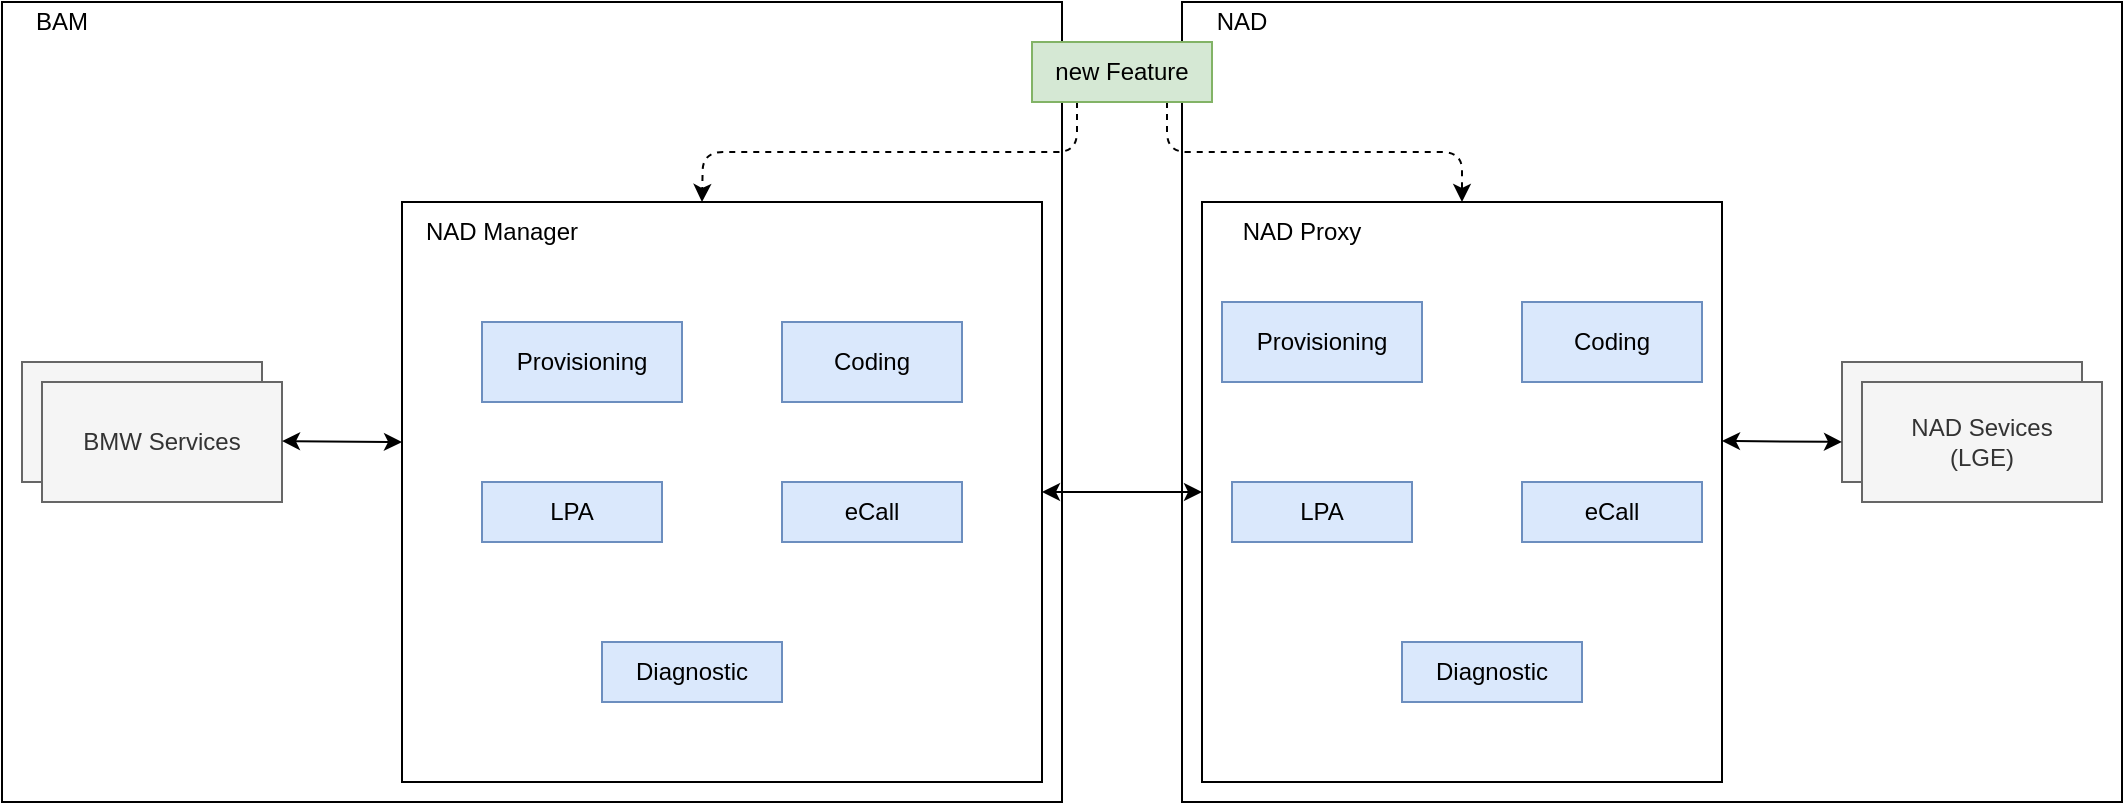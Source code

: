 <mxfile version="13.9.9" type="device"><diagram id="F0FE8Gz5omrYvpsJfZxK" name="Page-1"><mxGraphModel dx="1078" dy="806" grid="1" gridSize="10" guides="1" tooltips="1" connect="1" arrows="1" fold="1" page="1" pageScale="1" pageWidth="850" pageHeight="1100" math="0" shadow="0"><root><mxCell id="0"/><mxCell id="1" parent="0"/><mxCell id="u42ZgmE7xaKgPhwcIRWh-28" value="" style="rounded=0;whiteSpace=wrap;html=1;" vertex="1" parent="1"><mxGeometry x="70" y="820" width="530" height="400" as="geometry"/></mxCell><mxCell id="u42ZgmE7xaKgPhwcIRWh-29" value="BAM" style="text;html=1;strokeColor=none;fillColor=none;align=center;verticalAlign=middle;whiteSpace=wrap;rounded=0;" vertex="1" parent="1"><mxGeometry x="80" y="820" width="40" height="20" as="geometry"/></mxCell><mxCell id="u42ZgmE7xaKgPhwcIRWh-30" value="" style="rounded=0;whiteSpace=wrap;html=1;" vertex="1" parent="1"><mxGeometry x="660" y="820" width="470" height="400" as="geometry"/></mxCell><mxCell id="u42ZgmE7xaKgPhwcIRWh-31" value="NAD" style="text;html=1;strokeColor=none;fillColor=none;align=center;verticalAlign=middle;whiteSpace=wrap;rounded=0;" vertex="1" parent="1"><mxGeometry x="670" y="820" width="40" height="20" as="geometry"/></mxCell><mxCell id="u42ZgmE7xaKgPhwcIRWh-32" value="" style="rounded=0;whiteSpace=wrap;html=1;" vertex="1" parent="1"><mxGeometry x="270" y="920" width="320" height="290" as="geometry"/></mxCell><mxCell id="u42ZgmE7xaKgPhwcIRWh-33" value="" style="rounded=0;whiteSpace=wrap;html=1;" vertex="1" parent="1"><mxGeometry x="670" y="920" width="260" height="290" as="geometry"/></mxCell><mxCell id="u42ZgmE7xaKgPhwcIRWh-34" value="Provisioning" style="rounded=0;whiteSpace=wrap;html=1;fillColor=#dae8fc;strokeColor=#6c8ebf;" vertex="1" parent="1"><mxGeometry x="310" y="980" width="100" height="40" as="geometry"/></mxCell><mxCell id="u42ZgmE7xaKgPhwcIRWh-35" value="Coding" style="rounded=0;whiteSpace=wrap;html=1;fillColor=#dae8fc;strokeColor=#6c8ebf;" vertex="1" parent="1"><mxGeometry x="460" y="980" width="90" height="40" as="geometry"/></mxCell><mxCell id="u42ZgmE7xaKgPhwcIRWh-36" value="LPA" style="rounded=0;whiteSpace=wrap;html=1;fillColor=#dae8fc;strokeColor=#6c8ebf;" vertex="1" parent="1"><mxGeometry x="310" y="1060" width="90" height="30" as="geometry"/></mxCell><mxCell id="u42ZgmE7xaKgPhwcIRWh-37" value="eCall" style="rounded=0;whiteSpace=wrap;html=1;fillColor=#dae8fc;strokeColor=#6c8ebf;" vertex="1" parent="1"><mxGeometry x="460" y="1060" width="90" height="30" as="geometry"/></mxCell><mxCell id="u42ZgmE7xaKgPhwcIRWh-38" value="Diagnostic" style="rounded=0;whiteSpace=wrap;html=1;fillColor=#dae8fc;strokeColor=#6c8ebf;" vertex="1" parent="1"><mxGeometry x="370" y="1140" width="90" height="30" as="geometry"/></mxCell><mxCell id="u42ZgmE7xaKgPhwcIRWh-39" value="Provisioning" style="rounded=0;whiteSpace=wrap;html=1;fillColor=#f5f5f5;strokeColor=#666666;fontColor=#333333;" vertex="1" parent="1"><mxGeometry x="80" y="1000" width="120" height="60" as="geometry"/></mxCell><mxCell id="u42ZgmE7xaKgPhwcIRWh-40" value="BMW Services" style="rounded=0;whiteSpace=wrap;html=1;fillColor=#f5f5f5;strokeColor=#666666;fontColor=#333333;" vertex="1" parent="1"><mxGeometry x="90" y="1010" width="120" height="60" as="geometry"/></mxCell><mxCell id="u42ZgmE7xaKgPhwcIRWh-41" value="other Sevices" style="rounded=0;whiteSpace=wrap;html=1;fillColor=#f5f5f5;strokeColor=#666666;fontColor=#333333;" vertex="1" parent="1"><mxGeometry x="990" y="1000" width="120" height="60" as="geometry"/></mxCell><mxCell id="u42ZgmE7xaKgPhwcIRWh-42" value="NAD Sevices&lt;br&gt;(LGE)" style="rounded=0;whiteSpace=wrap;html=1;fillColor=#f5f5f5;strokeColor=#666666;fontColor=#333333;" vertex="1" parent="1"><mxGeometry x="1000" y="1010" width="120" height="60" as="geometry"/></mxCell><mxCell id="u42ZgmE7xaKgPhwcIRWh-43" value="Provisioning" style="rounded=0;whiteSpace=wrap;html=1;fillColor=#dae8fc;strokeColor=#6c8ebf;" vertex="1" parent="1"><mxGeometry x="680" y="970" width="100" height="40" as="geometry"/></mxCell><mxCell id="u42ZgmE7xaKgPhwcIRWh-44" value="Coding" style="rounded=0;whiteSpace=wrap;html=1;fillColor=#dae8fc;strokeColor=#6c8ebf;" vertex="1" parent="1"><mxGeometry x="830" y="970" width="90" height="40" as="geometry"/></mxCell><mxCell id="u42ZgmE7xaKgPhwcIRWh-45" value="LPA" style="rounded=0;whiteSpace=wrap;html=1;fillColor=#dae8fc;strokeColor=#6c8ebf;" vertex="1" parent="1"><mxGeometry x="685" y="1060" width="90" height="30" as="geometry"/></mxCell><mxCell id="u42ZgmE7xaKgPhwcIRWh-46" value="eCall" style="rounded=0;whiteSpace=wrap;html=1;fillColor=#dae8fc;strokeColor=#6c8ebf;" vertex="1" parent="1"><mxGeometry x="830" y="1060" width="90" height="30" as="geometry"/></mxCell><mxCell id="u42ZgmE7xaKgPhwcIRWh-47" value="Diagnostic" style="rounded=0;whiteSpace=wrap;html=1;fillColor=#dae8fc;strokeColor=#6c8ebf;" vertex="1" parent="1"><mxGeometry x="770" y="1140" width="90" height="30" as="geometry"/></mxCell><mxCell id="u42ZgmE7xaKgPhwcIRWh-48" value="" style="endArrow=classic;startArrow=classic;html=1;entryX=0;entryY=0.5;entryDx=0;entryDy=0;exitX=1;exitY=0.5;exitDx=0;exitDy=0;" edge="1" source="u42ZgmE7xaKgPhwcIRWh-32" target="u42ZgmE7xaKgPhwcIRWh-33" parent="1"><mxGeometry width="50" height="50" relative="1" as="geometry"><mxPoint x="530" y="1120" as="sourcePoint"/><mxPoint x="580" y="1070" as="targetPoint"/></mxGeometry></mxCell><mxCell id="u42ZgmE7xaKgPhwcIRWh-49" value="" style="endArrow=classic;startArrow=classic;html=1;exitX=1.006;exitY=0.345;exitDx=0;exitDy=0;exitPerimeter=0;" edge="1" parent="1"><mxGeometry width="50" height="50" relative="1" as="geometry"><mxPoint x="210" y="1039.55" as="sourcePoint"/><mxPoint x="270" y="1040" as="targetPoint"/></mxGeometry></mxCell><mxCell id="u42ZgmE7xaKgPhwcIRWh-50" value="" style="endArrow=classic;startArrow=classic;html=1;exitX=1.006;exitY=0.345;exitDx=0;exitDy=0;exitPerimeter=0;" edge="1" parent="1"><mxGeometry width="50" height="50" relative="1" as="geometry"><mxPoint x="930" y="1039.5" as="sourcePoint"/><mxPoint x="990" y="1039.95" as="targetPoint"/></mxGeometry></mxCell><mxCell id="u42ZgmE7xaKgPhwcIRWh-51" value="NAD Manager" style="text;html=1;strokeColor=none;fillColor=none;align=center;verticalAlign=middle;whiteSpace=wrap;rounded=0;" vertex="1" parent="1"><mxGeometry x="280" y="925" width="80" height="20" as="geometry"/></mxCell><mxCell id="u42ZgmE7xaKgPhwcIRWh-52" value="NAD Proxy" style="text;html=1;strokeColor=none;fillColor=none;align=center;verticalAlign=middle;whiteSpace=wrap;rounded=0;" vertex="1" parent="1"><mxGeometry x="680" y="925" width="80" height="20" as="geometry"/></mxCell><mxCell id="u42ZgmE7xaKgPhwcIRWh-53" style="edgeStyle=orthogonalEdgeStyle;rounded=1;orthogonalLoop=1;jettySize=auto;html=1;exitX=0.25;exitY=1;exitDx=0;exitDy=0;dashed=1;" edge="1" source="u42ZgmE7xaKgPhwcIRWh-55" parent="1"><mxGeometry relative="1" as="geometry"><mxPoint x="420" y="920" as="targetPoint"/></mxGeometry></mxCell><mxCell id="u42ZgmE7xaKgPhwcIRWh-54" style="edgeStyle=orthogonalEdgeStyle;rounded=1;orthogonalLoop=1;jettySize=auto;html=1;exitX=0.75;exitY=1;exitDx=0;exitDy=0;dashed=1;" edge="1" source="u42ZgmE7xaKgPhwcIRWh-55" target="u42ZgmE7xaKgPhwcIRWh-33" parent="1"><mxGeometry relative="1" as="geometry"/></mxCell><mxCell id="u42ZgmE7xaKgPhwcIRWh-55" value="new Feature" style="rounded=0;whiteSpace=wrap;html=1;fillColor=#d5e8d4;strokeColor=#82b366;" vertex="1" parent="1"><mxGeometry x="585" y="840" width="90" height="30" as="geometry"/></mxCell></root></mxGraphModel></diagram></mxfile>